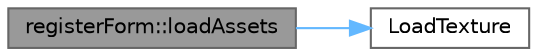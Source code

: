 digraph "registerForm::loadAssets"
{
 // INTERACTIVE_SVG=YES
 // LATEX_PDF_SIZE
  bgcolor="transparent";
  edge [fontname=Helvetica,fontsize=10,labelfontname=Helvetica,labelfontsize=10];
  node [fontname=Helvetica,fontsize=10,shape=box,height=0.2,width=0.4];
  rankdir="LR";
  Node1 [label="registerForm::loadAssets",height=0.2,width=0.4,color="gray40", fillcolor="grey60", style="filled", fontcolor="black",tooltip=" "];
  Node1 -> Node2 [color="steelblue1",style="solid"];
  Node2 [label="LoadTexture",height=0.2,width=0.4,color="grey40", fillcolor="white", style="filled",URL="$raylib_8h.html#a2c829721a70dbd4794c2f426a6a6503d",tooltip=" "];
}
